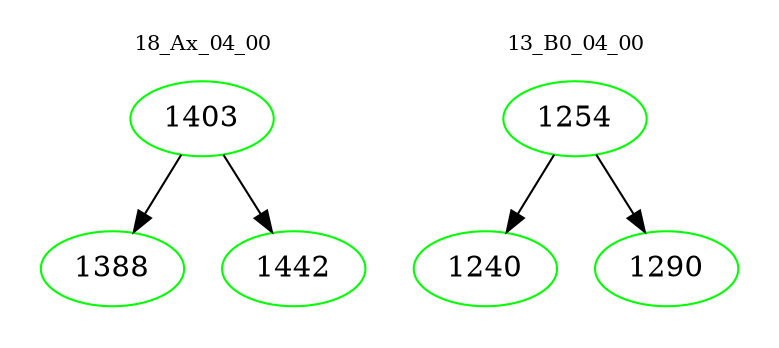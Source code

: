 digraph{
subgraph cluster_0 {
color = white
label = "18_Ax_04_00";
fontsize=10;
T0_1403 [label="1403", color="green"]
T0_1403 -> T0_1388 [color="black"]
T0_1388 [label="1388", color="green"]
T0_1403 -> T0_1442 [color="black"]
T0_1442 [label="1442", color="green"]
}
subgraph cluster_1 {
color = white
label = "13_B0_04_00";
fontsize=10;
T1_1254 [label="1254", color="green"]
T1_1254 -> T1_1240 [color="black"]
T1_1240 [label="1240", color="green"]
T1_1254 -> T1_1290 [color="black"]
T1_1290 [label="1290", color="green"]
}
}
